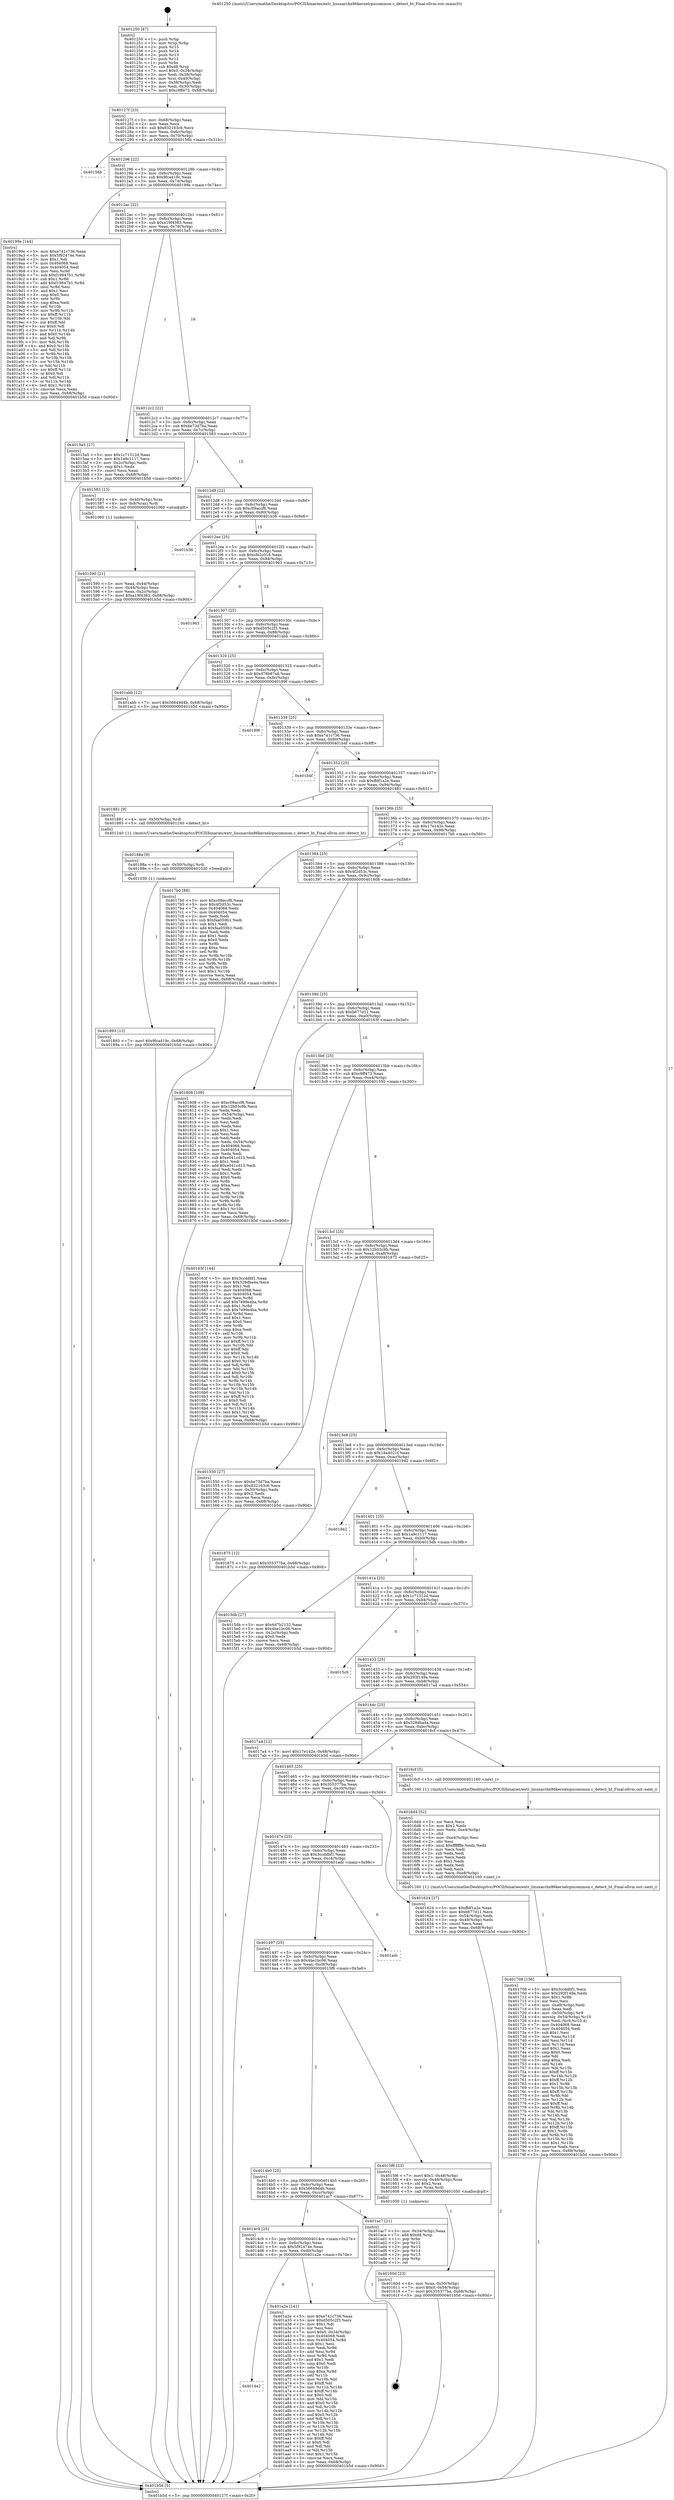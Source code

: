 digraph "0x401250" {
  label = "0x401250 (/mnt/c/Users/mathe/Desktop/tcc/POCII/binaries/extr_linuxarchx86kernelcpucommon.c_detect_ht_Final-ollvm.out::main(0))"
  labelloc = "t"
  node[shape=record]

  Entry [label="",width=0.3,height=0.3,shape=circle,fillcolor=black,style=filled]
  "0x40127f" [label="{
     0x40127f [23]\l
     | [instrs]\l
     &nbsp;&nbsp;0x40127f \<+3\>: mov -0x68(%rbp),%eax\l
     &nbsp;&nbsp;0x401282 \<+2\>: mov %eax,%ecx\l
     &nbsp;&nbsp;0x401284 \<+6\>: sub $0x832163c6,%ecx\l
     &nbsp;&nbsp;0x40128a \<+3\>: mov %eax,-0x6c(%rbp)\l
     &nbsp;&nbsp;0x40128d \<+3\>: mov %ecx,-0x70(%rbp)\l
     &nbsp;&nbsp;0x401290 \<+6\>: je 000000000040156b \<main+0x31b\>\l
  }"]
  "0x40156b" [label="{
     0x40156b\l
  }", style=dashed]
  "0x401296" [label="{
     0x401296 [22]\l
     | [instrs]\l
     &nbsp;&nbsp;0x401296 \<+5\>: jmp 000000000040129b \<main+0x4b\>\l
     &nbsp;&nbsp;0x40129b \<+3\>: mov -0x6c(%rbp),%eax\l
     &nbsp;&nbsp;0x40129e \<+5\>: sub $0x9fca419c,%eax\l
     &nbsp;&nbsp;0x4012a3 \<+3\>: mov %eax,-0x74(%rbp)\l
     &nbsp;&nbsp;0x4012a6 \<+6\>: je 000000000040199e \<main+0x74e\>\l
  }"]
  Exit [label="",width=0.3,height=0.3,shape=circle,fillcolor=black,style=filled,peripheries=2]
  "0x40199e" [label="{
     0x40199e [144]\l
     | [instrs]\l
     &nbsp;&nbsp;0x40199e \<+5\>: mov $0xe741c736,%eax\l
     &nbsp;&nbsp;0x4019a3 \<+5\>: mov $0x5f92474e,%ecx\l
     &nbsp;&nbsp;0x4019a8 \<+2\>: mov $0x1,%dl\l
     &nbsp;&nbsp;0x4019aa \<+7\>: mov 0x404068,%esi\l
     &nbsp;&nbsp;0x4019b1 \<+7\>: mov 0x404054,%edi\l
     &nbsp;&nbsp;0x4019b8 \<+3\>: mov %esi,%r8d\l
     &nbsp;&nbsp;0x4019bb \<+7\>: sub $0xf19847b1,%r8d\l
     &nbsp;&nbsp;0x4019c2 \<+4\>: sub $0x1,%r8d\l
     &nbsp;&nbsp;0x4019c6 \<+7\>: add $0xf19847b1,%r8d\l
     &nbsp;&nbsp;0x4019cd \<+4\>: imul %r8d,%esi\l
     &nbsp;&nbsp;0x4019d1 \<+3\>: and $0x1,%esi\l
     &nbsp;&nbsp;0x4019d4 \<+3\>: cmp $0x0,%esi\l
     &nbsp;&nbsp;0x4019d7 \<+4\>: sete %r9b\l
     &nbsp;&nbsp;0x4019db \<+3\>: cmp $0xa,%edi\l
     &nbsp;&nbsp;0x4019de \<+4\>: setl %r10b\l
     &nbsp;&nbsp;0x4019e2 \<+3\>: mov %r9b,%r11b\l
     &nbsp;&nbsp;0x4019e5 \<+4\>: xor $0xff,%r11b\l
     &nbsp;&nbsp;0x4019e9 \<+3\>: mov %r10b,%bl\l
     &nbsp;&nbsp;0x4019ec \<+3\>: xor $0xff,%bl\l
     &nbsp;&nbsp;0x4019ef \<+3\>: xor $0x0,%dl\l
     &nbsp;&nbsp;0x4019f2 \<+3\>: mov %r11b,%r14b\l
     &nbsp;&nbsp;0x4019f5 \<+4\>: and $0x0,%r14b\l
     &nbsp;&nbsp;0x4019f9 \<+3\>: and %dl,%r9b\l
     &nbsp;&nbsp;0x4019fc \<+3\>: mov %bl,%r15b\l
     &nbsp;&nbsp;0x4019ff \<+4\>: and $0x0,%r15b\l
     &nbsp;&nbsp;0x401a03 \<+3\>: and %dl,%r10b\l
     &nbsp;&nbsp;0x401a06 \<+3\>: or %r9b,%r14b\l
     &nbsp;&nbsp;0x401a09 \<+3\>: or %r10b,%r15b\l
     &nbsp;&nbsp;0x401a0c \<+3\>: xor %r15b,%r14b\l
     &nbsp;&nbsp;0x401a0f \<+3\>: or %bl,%r11b\l
     &nbsp;&nbsp;0x401a12 \<+4\>: xor $0xff,%r11b\l
     &nbsp;&nbsp;0x401a16 \<+3\>: or $0x0,%dl\l
     &nbsp;&nbsp;0x401a19 \<+3\>: and %dl,%r11b\l
     &nbsp;&nbsp;0x401a1c \<+3\>: or %r11b,%r14b\l
     &nbsp;&nbsp;0x401a1f \<+4\>: test $0x1,%r14b\l
     &nbsp;&nbsp;0x401a23 \<+3\>: cmovne %ecx,%eax\l
     &nbsp;&nbsp;0x401a26 \<+3\>: mov %eax,-0x68(%rbp)\l
     &nbsp;&nbsp;0x401a29 \<+5\>: jmp 0000000000401b5d \<main+0x90d\>\l
  }"]
  "0x4012ac" [label="{
     0x4012ac [22]\l
     | [instrs]\l
     &nbsp;&nbsp;0x4012ac \<+5\>: jmp 00000000004012b1 \<main+0x61\>\l
     &nbsp;&nbsp;0x4012b1 \<+3\>: mov -0x6c(%rbp),%eax\l
     &nbsp;&nbsp;0x4012b4 \<+5\>: sub $0xa19f4383,%eax\l
     &nbsp;&nbsp;0x4012b9 \<+3\>: mov %eax,-0x78(%rbp)\l
     &nbsp;&nbsp;0x4012bc \<+6\>: je 00000000004015a5 \<main+0x355\>\l
  }"]
  "0x4014e2" [label="{
     0x4014e2\l
  }", style=dashed]
  "0x4015a5" [label="{
     0x4015a5 [27]\l
     | [instrs]\l
     &nbsp;&nbsp;0x4015a5 \<+5\>: mov $0x1c71312d,%eax\l
     &nbsp;&nbsp;0x4015aa \<+5\>: mov $0x1a9c1117,%ecx\l
     &nbsp;&nbsp;0x4015af \<+3\>: mov -0x2c(%rbp),%edx\l
     &nbsp;&nbsp;0x4015b2 \<+3\>: cmp $0x1,%edx\l
     &nbsp;&nbsp;0x4015b5 \<+3\>: cmovl %ecx,%eax\l
     &nbsp;&nbsp;0x4015b8 \<+3\>: mov %eax,-0x68(%rbp)\l
     &nbsp;&nbsp;0x4015bb \<+5\>: jmp 0000000000401b5d \<main+0x90d\>\l
  }"]
  "0x4012c2" [label="{
     0x4012c2 [22]\l
     | [instrs]\l
     &nbsp;&nbsp;0x4012c2 \<+5\>: jmp 00000000004012c7 \<main+0x77\>\l
     &nbsp;&nbsp;0x4012c7 \<+3\>: mov -0x6c(%rbp),%eax\l
     &nbsp;&nbsp;0x4012ca \<+5\>: sub $0xbe73d7ba,%eax\l
     &nbsp;&nbsp;0x4012cf \<+3\>: mov %eax,-0x7c(%rbp)\l
     &nbsp;&nbsp;0x4012d2 \<+6\>: je 0000000000401583 \<main+0x333\>\l
  }"]
  "0x401a2e" [label="{
     0x401a2e [141]\l
     | [instrs]\l
     &nbsp;&nbsp;0x401a2e \<+5\>: mov $0xe741c736,%eax\l
     &nbsp;&nbsp;0x401a33 \<+5\>: mov $0xd505c2f3,%ecx\l
     &nbsp;&nbsp;0x401a38 \<+2\>: mov $0x1,%dl\l
     &nbsp;&nbsp;0x401a3a \<+2\>: xor %esi,%esi\l
     &nbsp;&nbsp;0x401a3c \<+7\>: movl $0x0,-0x34(%rbp)\l
     &nbsp;&nbsp;0x401a43 \<+7\>: mov 0x404068,%edi\l
     &nbsp;&nbsp;0x401a4a \<+8\>: mov 0x404054,%r8d\l
     &nbsp;&nbsp;0x401a52 \<+3\>: sub $0x1,%esi\l
     &nbsp;&nbsp;0x401a55 \<+3\>: mov %edi,%r9d\l
     &nbsp;&nbsp;0x401a58 \<+3\>: add %esi,%r9d\l
     &nbsp;&nbsp;0x401a5b \<+4\>: imul %r9d,%edi\l
     &nbsp;&nbsp;0x401a5f \<+3\>: and $0x1,%edi\l
     &nbsp;&nbsp;0x401a62 \<+3\>: cmp $0x0,%edi\l
     &nbsp;&nbsp;0x401a65 \<+4\>: sete %r10b\l
     &nbsp;&nbsp;0x401a69 \<+4\>: cmp $0xa,%r8d\l
     &nbsp;&nbsp;0x401a6d \<+4\>: setl %r11b\l
     &nbsp;&nbsp;0x401a71 \<+3\>: mov %r10b,%bl\l
     &nbsp;&nbsp;0x401a74 \<+3\>: xor $0xff,%bl\l
     &nbsp;&nbsp;0x401a77 \<+3\>: mov %r11b,%r14b\l
     &nbsp;&nbsp;0x401a7a \<+4\>: xor $0xff,%r14b\l
     &nbsp;&nbsp;0x401a7e \<+3\>: xor $0x0,%dl\l
     &nbsp;&nbsp;0x401a81 \<+3\>: mov %bl,%r15b\l
     &nbsp;&nbsp;0x401a84 \<+4\>: and $0x0,%r15b\l
     &nbsp;&nbsp;0x401a88 \<+3\>: and %dl,%r10b\l
     &nbsp;&nbsp;0x401a8b \<+3\>: mov %r14b,%r12b\l
     &nbsp;&nbsp;0x401a8e \<+4\>: and $0x0,%r12b\l
     &nbsp;&nbsp;0x401a92 \<+3\>: and %dl,%r11b\l
     &nbsp;&nbsp;0x401a95 \<+3\>: or %r10b,%r15b\l
     &nbsp;&nbsp;0x401a98 \<+3\>: or %r11b,%r12b\l
     &nbsp;&nbsp;0x401a9b \<+3\>: xor %r12b,%r15b\l
     &nbsp;&nbsp;0x401a9e \<+3\>: or %r14b,%bl\l
     &nbsp;&nbsp;0x401aa1 \<+3\>: xor $0xff,%bl\l
     &nbsp;&nbsp;0x401aa4 \<+3\>: or $0x0,%dl\l
     &nbsp;&nbsp;0x401aa7 \<+2\>: and %dl,%bl\l
     &nbsp;&nbsp;0x401aa9 \<+3\>: or %bl,%r15b\l
     &nbsp;&nbsp;0x401aac \<+4\>: test $0x1,%r15b\l
     &nbsp;&nbsp;0x401ab0 \<+3\>: cmovne %ecx,%eax\l
     &nbsp;&nbsp;0x401ab3 \<+3\>: mov %eax,-0x68(%rbp)\l
     &nbsp;&nbsp;0x401ab6 \<+5\>: jmp 0000000000401b5d \<main+0x90d\>\l
  }"]
  "0x401583" [label="{
     0x401583 [13]\l
     | [instrs]\l
     &nbsp;&nbsp;0x401583 \<+4\>: mov -0x40(%rbp),%rax\l
     &nbsp;&nbsp;0x401587 \<+4\>: mov 0x8(%rax),%rdi\l
     &nbsp;&nbsp;0x40158b \<+5\>: call 0000000000401060 \<atoi@plt\>\l
     | [calls]\l
     &nbsp;&nbsp;0x401060 \{1\} (unknown)\l
  }"]
  "0x4012d8" [label="{
     0x4012d8 [22]\l
     | [instrs]\l
     &nbsp;&nbsp;0x4012d8 \<+5\>: jmp 00000000004012dd \<main+0x8d\>\l
     &nbsp;&nbsp;0x4012dd \<+3\>: mov -0x6c(%rbp),%eax\l
     &nbsp;&nbsp;0x4012e0 \<+5\>: sub $0xc09accf6,%eax\l
     &nbsp;&nbsp;0x4012e5 \<+3\>: mov %eax,-0x80(%rbp)\l
     &nbsp;&nbsp;0x4012e8 \<+6\>: je 0000000000401b36 \<main+0x8e6\>\l
  }"]
  "0x4014c9" [label="{
     0x4014c9 [25]\l
     | [instrs]\l
     &nbsp;&nbsp;0x4014c9 \<+5\>: jmp 00000000004014ce \<main+0x27e\>\l
     &nbsp;&nbsp;0x4014ce \<+3\>: mov -0x6c(%rbp),%eax\l
     &nbsp;&nbsp;0x4014d1 \<+5\>: sub $0x5f92474e,%eax\l
     &nbsp;&nbsp;0x4014d6 \<+6\>: mov %eax,-0xd0(%rbp)\l
     &nbsp;&nbsp;0x4014dc \<+6\>: je 0000000000401a2e \<main+0x7de\>\l
  }"]
  "0x401b36" [label="{
     0x401b36\l
  }", style=dashed]
  "0x4012ee" [label="{
     0x4012ee [25]\l
     | [instrs]\l
     &nbsp;&nbsp;0x4012ee \<+5\>: jmp 00000000004012f3 \<main+0xa3\>\l
     &nbsp;&nbsp;0x4012f3 \<+3\>: mov -0x6c(%rbp),%eax\l
     &nbsp;&nbsp;0x4012f6 \<+5\>: sub $0xcfe2c018,%eax\l
     &nbsp;&nbsp;0x4012fb \<+6\>: mov %eax,-0x84(%rbp)\l
     &nbsp;&nbsp;0x401301 \<+6\>: je 0000000000401963 \<main+0x713\>\l
  }"]
  "0x401ac7" [label="{
     0x401ac7 [21]\l
     | [instrs]\l
     &nbsp;&nbsp;0x401ac7 \<+3\>: mov -0x34(%rbp),%eax\l
     &nbsp;&nbsp;0x401aca \<+7\>: add $0xd8,%rsp\l
     &nbsp;&nbsp;0x401ad1 \<+1\>: pop %rbx\l
     &nbsp;&nbsp;0x401ad2 \<+2\>: pop %r12\l
     &nbsp;&nbsp;0x401ad4 \<+2\>: pop %r13\l
     &nbsp;&nbsp;0x401ad6 \<+2\>: pop %r14\l
     &nbsp;&nbsp;0x401ad8 \<+2\>: pop %r15\l
     &nbsp;&nbsp;0x401ada \<+1\>: pop %rbp\l
     &nbsp;&nbsp;0x401adb \<+1\>: ret\l
  }"]
  "0x401963" [label="{
     0x401963\l
  }", style=dashed]
  "0x401307" [label="{
     0x401307 [25]\l
     | [instrs]\l
     &nbsp;&nbsp;0x401307 \<+5\>: jmp 000000000040130c \<main+0xbc\>\l
     &nbsp;&nbsp;0x40130c \<+3\>: mov -0x6c(%rbp),%eax\l
     &nbsp;&nbsp;0x40130f \<+5\>: sub $0xd505c2f3,%eax\l
     &nbsp;&nbsp;0x401314 \<+6\>: mov %eax,-0x88(%rbp)\l
     &nbsp;&nbsp;0x40131a \<+6\>: je 0000000000401abb \<main+0x86b\>\l
  }"]
  "0x401893" [label="{
     0x401893 [12]\l
     | [instrs]\l
     &nbsp;&nbsp;0x401893 \<+7\>: movl $0x9fca419c,-0x68(%rbp)\l
     &nbsp;&nbsp;0x40189a \<+5\>: jmp 0000000000401b5d \<main+0x90d\>\l
  }"]
  "0x401abb" [label="{
     0x401abb [12]\l
     | [instrs]\l
     &nbsp;&nbsp;0x401abb \<+7\>: movl $0x56649d4b,-0x68(%rbp)\l
     &nbsp;&nbsp;0x401ac2 \<+5\>: jmp 0000000000401b5d \<main+0x90d\>\l
  }"]
  "0x401320" [label="{
     0x401320 [25]\l
     | [instrs]\l
     &nbsp;&nbsp;0x401320 \<+5\>: jmp 0000000000401325 \<main+0xd5\>\l
     &nbsp;&nbsp;0x401325 \<+3\>: mov -0x6c(%rbp),%eax\l
     &nbsp;&nbsp;0x401328 \<+5\>: sub $0xd78b87a6,%eax\l
     &nbsp;&nbsp;0x40132d \<+6\>: mov %eax,-0x8c(%rbp)\l
     &nbsp;&nbsp;0x401333 \<+6\>: je 000000000040189f \<main+0x64f\>\l
  }"]
  "0x40188a" [label="{
     0x40188a [9]\l
     | [instrs]\l
     &nbsp;&nbsp;0x40188a \<+4\>: mov -0x50(%rbp),%rdi\l
     &nbsp;&nbsp;0x40188e \<+5\>: call 0000000000401030 \<free@plt\>\l
     | [calls]\l
     &nbsp;&nbsp;0x401030 \{1\} (unknown)\l
  }"]
  "0x40189f" [label="{
     0x40189f\l
  }", style=dashed]
  "0x401339" [label="{
     0x401339 [25]\l
     | [instrs]\l
     &nbsp;&nbsp;0x401339 \<+5\>: jmp 000000000040133e \<main+0xee\>\l
     &nbsp;&nbsp;0x40133e \<+3\>: mov -0x6c(%rbp),%eax\l
     &nbsp;&nbsp;0x401341 \<+5\>: sub $0xe741c736,%eax\l
     &nbsp;&nbsp;0x401346 \<+6\>: mov %eax,-0x90(%rbp)\l
     &nbsp;&nbsp;0x40134c \<+6\>: je 0000000000401b4f \<main+0x8ff\>\l
  }"]
  "0x401708" [label="{
     0x401708 [156]\l
     | [instrs]\l
     &nbsp;&nbsp;0x401708 \<+5\>: mov $0x3ccddbf1,%ecx\l
     &nbsp;&nbsp;0x40170d \<+5\>: mov $0x293f149a,%edx\l
     &nbsp;&nbsp;0x401712 \<+3\>: mov $0x1,%r8b\l
     &nbsp;&nbsp;0x401715 \<+2\>: xor %esi,%esi\l
     &nbsp;&nbsp;0x401717 \<+6\>: mov -0xe8(%rbp),%edi\l
     &nbsp;&nbsp;0x40171d \<+3\>: imul %eax,%edi\l
     &nbsp;&nbsp;0x401720 \<+4\>: mov -0x50(%rbp),%r9\l
     &nbsp;&nbsp;0x401724 \<+4\>: movslq -0x54(%rbp),%r10\l
     &nbsp;&nbsp;0x401728 \<+4\>: mov %edi,(%r9,%r10,4)\l
     &nbsp;&nbsp;0x40172c \<+7\>: mov 0x404068,%eax\l
     &nbsp;&nbsp;0x401733 \<+7\>: mov 0x404054,%edi\l
     &nbsp;&nbsp;0x40173a \<+3\>: sub $0x1,%esi\l
     &nbsp;&nbsp;0x40173d \<+3\>: mov %eax,%r11d\l
     &nbsp;&nbsp;0x401740 \<+3\>: add %esi,%r11d\l
     &nbsp;&nbsp;0x401743 \<+4\>: imul %r11d,%eax\l
     &nbsp;&nbsp;0x401747 \<+3\>: and $0x1,%eax\l
     &nbsp;&nbsp;0x40174a \<+3\>: cmp $0x0,%eax\l
     &nbsp;&nbsp;0x40174d \<+3\>: sete %bl\l
     &nbsp;&nbsp;0x401750 \<+3\>: cmp $0xa,%edi\l
     &nbsp;&nbsp;0x401753 \<+4\>: setl %r14b\l
     &nbsp;&nbsp;0x401757 \<+3\>: mov %bl,%r15b\l
     &nbsp;&nbsp;0x40175a \<+4\>: xor $0xff,%r15b\l
     &nbsp;&nbsp;0x40175e \<+3\>: mov %r14b,%r12b\l
     &nbsp;&nbsp;0x401761 \<+4\>: xor $0xff,%r12b\l
     &nbsp;&nbsp;0x401765 \<+4\>: xor $0x1,%r8b\l
     &nbsp;&nbsp;0x401769 \<+3\>: mov %r15b,%r13b\l
     &nbsp;&nbsp;0x40176c \<+4\>: and $0xff,%r13b\l
     &nbsp;&nbsp;0x401770 \<+3\>: and %r8b,%bl\l
     &nbsp;&nbsp;0x401773 \<+3\>: mov %r12b,%al\l
     &nbsp;&nbsp;0x401776 \<+2\>: and $0xff,%al\l
     &nbsp;&nbsp;0x401778 \<+3\>: and %r8b,%r14b\l
     &nbsp;&nbsp;0x40177b \<+3\>: or %bl,%r13b\l
     &nbsp;&nbsp;0x40177e \<+3\>: or %r14b,%al\l
     &nbsp;&nbsp;0x401781 \<+3\>: xor %al,%r13b\l
     &nbsp;&nbsp;0x401784 \<+3\>: or %r12b,%r15b\l
     &nbsp;&nbsp;0x401787 \<+4\>: xor $0xff,%r15b\l
     &nbsp;&nbsp;0x40178b \<+4\>: or $0x1,%r8b\l
     &nbsp;&nbsp;0x40178f \<+3\>: and %r8b,%r15b\l
     &nbsp;&nbsp;0x401792 \<+3\>: or %r15b,%r13b\l
     &nbsp;&nbsp;0x401795 \<+4\>: test $0x1,%r13b\l
     &nbsp;&nbsp;0x401799 \<+3\>: cmovne %edx,%ecx\l
     &nbsp;&nbsp;0x40179c \<+3\>: mov %ecx,-0x68(%rbp)\l
     &nbsp;&nbsp;0x40179f \<+5\>: jmp 0000000000401b5d \<main+0x90d\>\l
  }"]
  "0x401b4f" [label="{
     0x401b4f\l
  }", style=dashed]
  "0x401352" [label="{
     0x401352 [25]\l
     | [instrs]\l
     &nbsp;&nbsp;0x401352 \<+5\>: jmp 0000000000401357 \<main+0x107\>\l
     &nbsp;&nbsp;0x401357 \<+3\>: mov -0x6c(%rbp),%eax\l
     &nbsp;&nbsp;0x40135a \<+5\>: sub $0xffdf1a2e,%eax\l
     &nbsp;&nbsp;0x40135f \<+6\>: mov %eax,-0x94(%rbp)\l
     &nbsp;&nbsp;0x401365 \<+6\>: je 0000000000401881 \<main+0x631\>\l
  }"]
  "0x4016d4" [label="{
     0x4016d4 [52]\l
     | [instrs]\l
     &nbsp;&nbsp;0x4016d4 \<+2\>: xor %ecx,%ecx\l
     &nbsp;&nbsp;0x4016d6 \<+5\>: mov $0x2,%edx\l
     &nbsp;&nbsp;0x4016db \<+6\>: mov %edx,-0xe4(%rbp)\l
     &nbsp;&nbsp;0x4016e1 \<+1\>: cltd\l
     &nbsp;&nbsp;0x4016e2 \<+6\>: mov -0xe4(%rbp),%esi\l
     &nbsp;&nbsp;0x4016e8 \<+2\>: idiv %esi\l
     &nbsp;&nbsp;0x4016ea \<+6\>: imul $0xfffffffe,%edx,%edx\l
     &nbsp;&nbsp;0x4016f0 \<+2\>: mov %ecx,%edi\l
     &nbsp;&nbsp;0x4016f2 \<+2\>: sub %edx,%edi\l
     &nbsp;&nbsp;0x4016f4 \<+2\>: mov %ecx,%edx\l
     &nbsp;&nbsp;0x4016f6 \<+3\>: sub $0x1,%edx\l
     &nbsp;&nbsp;0x4016f9 \<+2\>: add %edx,%edi\l
     &nbsp;&nbsp;0x4016fb \<+2\>: sub %edi,%ecx\l
     &nbsp;&nbsp;0x4016fd \<+6\>: mov %ecx,-0xe8(%rbp)\l
     &nbsp;&nbsp;0x401703 \<+5\>: call 0000000000401160 \<next_i\>\l
     | [calls]\l
     &nbsp;&nbsp;0x401160 \{1\} (/mnt/c/Users/mathe/Desktop/tcc/POCII/binaries/extr_linuxarchx86kernelcpucommon.c_detect_ht_Final-ollvm.out::next_i)\l
  }"]
  "0x401881" [label="{
     0x401881 [9]\l
     | [instrs]\l
     &nbsp;&nbsp;0x401881 \<+4\>: mov -0x50(%rbp),%rdi\l
     &nbsp;&nbsp;0x401885 \<+5\>: call 0000000000401240 \<detect_ht\>\l
     | [calls]\l
     &nbsp;&nbsp;0x401240 \{1\} (/mnt/c/Users/mathe/Desktop/tcc/POCII/binaries/extr_linuxarchx86kernelcpucommon.c_detect_ht_Final-ollvm.out::detect_ht)\l
  }"]
  "0x40136b" [label="{
     0x40136b [25]\l
     | [instrs]\l
     &nbsp;&nbsp;0x40136b \<+5\>: jmp 0000000000401370 \<main+0x120\>\l
     &nbsp;&nbsp;0x401370 \<+3\>: mov -0x6c(%rbp),%eax\l
     &nbsp;&nbsp;0x401373 \<+5\>: sub $0x17e142e,%eax\l
     &nbsp;&nbsp;0x401378 \<+6\>: mov %eax,-0x98(%rbp)\l
     &nbsp;&nbsp;0x40137e \<+6\>: je 00000000004017b0 \<main+0x560\>\l
  }"]
  "0x40160d" [label="{
     0x40160d [23]\l
     | [instrs]\l
     &nbsp;&nbsp;0x40160d \<+4\>: mov %rax,-0x50(%rbp)\l
     &nbsp;&nbsp;0x401611 \<+7\>: movl $0x0,-0x54(%rbp)\l
     &nbsp;&nbsp;0x401618 \<+7\>: movl $0x355377ba,-0x68(%rbp)\l
     &nbsp;&nbsp;0x40161f \<+5\>: jmp 0000000000401b5d \<main+0x90d\>\l
  }"]
  "0x4017b0" [label="{
     0x4017b0 [88]\l
     | [instrs]\l
     &nbsp;&nbsp;0x4017b0 \<+5\>: mov $0xc09accf6,%eax\l
     &nbsp;&nbsp;0x4017b5 \<+5\>: mov $0x4f2d53c,%ecx\l
     &nbsp;&nbsp;0x4017ba \<+7\>: mov 0x404068,%edx\l
     &nbsp;&nbsp;0x4017c1 \<+7\>: mov 0x404054,%esi\l
     &nbsp;&nbsp;0x4017c8 \<+2\>: mov %edx,%edi\l
     &nbsp;&nbsp;0x4017ca \<+6\>: sub $0xfaa059b1,%edi\l
     &nbsp;&nbsp;0x4017d0 \<+3\>: sub $0x1,%edi\l
     &nbsp;&nbsp;0x4017d3 \<+6\>: add $0xfaa059b1,%edi\l
     &nbsp;&nbsp;0x4017d9 \<+3\>: imul %edi,%edx\l
     &nbsp;&nbsp;0x4017dc \<+3\>: and $0x1,%edx\l
     &nbsp;&nbsp;0x4017df \<+3\>: cmp $0x0,%edx\l
     &nbsp;&nbsp;0x4017e2 \<+4\>: sete %r8b\l
     &nbsp;&nbsp;0x4017e6 \<+3\>: cmp $0xa,%esi\l
     &nbsp;&nbsp;0x4017e9 \<+4\>: setl %r9b\l
     &nbsp;&nbsp;0x4017ed \<+3\>: mov %r8b,%r10b\l
     &nbsp;&nbsp;0x4017f0 \<+3\>: and %r9b,%r10b\l
     &nbsp;&nbsp;0x4017f3 \<+3\>: xor %r9b,%r8b\l
     &nbsp;&nbsp;0x4017f6 \<+3\>: or %r8b,%r10b\l
     &nbsp;&nbsp;0x4017f9 \<+4\>: test $0x1,%r10b\l
     &nbsp;&nbsp;0x4017fd \<+3\>: cmovne %ecx,%eax\l
     &nbsp;&nbsp;0x401800 \<+3\>: mov %eax,-0x68(%rbp)\l
     &nbsp;&nbsp;0x401803 \<+5\>: jmp 0000000000401b5d \<main+0x90d\>\l
  }"]
  "0x401384" [label="{
     0x401384 [25]\l
     | [instrs]\l
     &nbsp;&nbsp;0x401384 \<+5\>: jmp 0000000000401389 \<main+0x139\>\l
     &nbsp;&nbsp;0x401389 \<+3\>: mov -0x6c(%rbp),%eax\l
     &nbsp;&nbsp;0x40138c \<+5\>: sub $0x4f2d53c,%eax\l
     &nbsp;&nbsp;0x401391 \<+6\>: mov %eax,-0x9c(%rbp)\l
     &nbsp;&nbsp;0x401397 \<+6\>: je 0000000000401808 \<main+0x5b8\>\l
  }"]
  "0x4014b0" [label="{
     0x4014b0 [25]\l
     | [instrs]\l
     &nbsp;&nbsp;0x4014b0 \<+5\>: jmp 00000000004014b5 \<main+0x265\>\l
     &nbsp;&nbsp;0x4014b5 \<+3\>: mov -0x6c(%rbp),%eax\l
     &nbsp;&nbsp;0x4014b8 \<+5\>: sub $0x56649d4b,%eax\l
     &nbsp;&nbsp;0x4014bd \<+6\>: mov %eax,-0xcc(%rbp)\l
     &nbsp;&nbsp;0x4014c3 \<+6\>: je 0000000000401ac7 \<main+0x877\>\l
  }"]
  "0x401808" [label="{
     0x401808 [109]\l
     | [instrs]\l
     &nbsp;&nbsp;0x401808 \<+5\>: mov $0xc09accf6,%eax\l
     &nbsp;&nbsp;0x40180d \<+5\>: mov $0x12b03c9b,%ecx\l
     &nbsp;&nbsp;0x401812 \<+2\>: xor %edx,%edx\l
     &nbsp;&nbsp;0x401814 \<+3\>: mov -0x54(%rbp),%esi\l
     &nbsp;&nbsp;0x401817 \<+2\>: mov %edx,%edi\l
     &nbsp;&nbsp;0x401819 \<+2\>: sub %esi,%edi\l
     &nbsp;&nbsp;0x40181b \<+2\>: mov %edx,%esi\l
     &nbsp;&nbsp;0x40181d \<+3\>: sub $0x1,%esi\l
     &nbsp;&nbsp;0x401820 \<+2\>: add %esi,%edi\l
     &nbsp;&nbsp;0x401822 \<+2\>: sub %edi,%edx\l
     &nbsp;&nbsp;0x401824 \<+3\>: mov %edx,-0x54(%rbp)\l
     &nbsp;&nbsp;0x401827 \<+7\>: mov 0x404068,%edx\l
     &nbsp;&nbsp;0x40182e \<+7\>: mov 0x404054,%esi\l
     &nbsp;&nbsp;0x401835 \<+2\>: mov %edx,%edi\l
     &nbsp;&nbsp;0x401837 \<+6\>: sub $0xe041cd13,%edi\l
     &nbsp;&nbsp;0x40183d \<+3\>: sub $0x1,%edi\l
     &nbsp;&nbsp;0x401840 \<+6\>: add $0xe041cd13,%edi\l
     &nbsp;&nbsp;0x401846 \<+3\>: imul %edi,%edx\l
     &nbsp;&nbsp;0x401849 \<+3\>: and $0x1,%edx\l
     &nbsp;&nbsp;0x40184c \<+3\>: cmp $0x0,%edx\l
     &nbsp;&nbsp;0x40184f \<+4\>: sete %r8b\l
     &nbsp;&nbsp;0x401853 \<+3\>: cmp $0xa,%esi\l
     &nbsp;&nbsp;0x401856 \<+4\>: setl %r9b\l
     &nbsp;&nbsp;0x40185a \<+3\>: mov %r8b,%r10b\l
     &nbsp;&nbsp;0x40185d \<+3\>: and %r9b,%r10b\l
     &nbsp;&nbsp;0x401860 \<+3\>: xor %r9b,%r8b\l
     &nbsp;&nbsp;0x401863 \<+3\>: or %r8b,%r10b\l
     &nbsp;&nbsp;0x401866 \<+4\>: test $0x1,%r10b\l
     &nbsp;&nbsp;0x40186a \<+3\>: cmovne %ecx,%eax\l
     &nbsp;&nbsp;0x40186d \<+3\>: mov %eax,-0x68(%rbp)\l
     &nbsp;&nbsp;0x401870 \<+5\>: jmp 0000000000401b5d \<main+0x90d\>\l
  }"]
  "0x40139d" [label="{
     0x40139d [25]\l
     | [instrs]\l
     &nbsp;&nbsp;0x40139d \<+5\>: jmp 00000000004013a2 \<main+0x152\>\l
     &nbsp;&nbsp;0x4013a2 \<+3\>: mov -0x6c(%rbp),%eax\l
     &nbsp;&nbsp;0x4013a5 \<+5\>: sub $0xb677d11,%eax\l
     &nbsp;&nbsp;0x4013aa \<+6\>: mov %eax,-0xa0(%rbp)\l
     &nbsp;&nbsp;0x4013b0 \<+6\>: je 000000000040163f \<main+0x3ef\>\l
  }"]
  "0x4015f6" [label="{
     0x4015f6 [23]\l
     | [instrs]\l
     &nbsp;&nbsp;0x4015f6 \<+7\>: movl $0x1,-0x48(%rbp)\l
     &nbsp;&nbsp;0x4015fd \<+4\>: movslq -0x48(%rbp),%rax\l
     &nbsp;&nbsp;0x401601 \<+4\>: shl $0x2,%rax\l
     &nbsp;&nbsp;0x401605 \<+3\>: mov %rax,%rdi\l
     &nbsp;&nbsp;0x401608 \<+5\>: call 0000000000401050 \<malloc@plt\>\l
     | [calls]\l
     &nbsp;&nbsp;0x401050 \{1\} (unknown)\l
  }"]
  "0x40163f" [label="{
     0x40163f [144]\l
     | [instrs]\l
     &nbsp;&nbsp;0x40163f \<+5\>: mov $0x3ccddbf1,%eax\l
     &nbsp;&nbsp;0x401644 \<+5\>: mov $0x328dba4a,%ecx\l
     &nbsp;&nbsp;0x401649 \<+2\>: mov $0x1,%dl\l
     &nbsp;&nbsp;0x40164b \<+7\>: mov 0x404068,%esi\l
     &nbsp;&nbsp;0x401652 \<+7\>: mov 0x404054,%edi\l
     &nbsp;&nbsp;0x401659 \<+3\>: mov %esi,%r8d\l
     &nbsp;&nbsp;0x40165c \<+7\>: add $0x7e99e4ba,%r8d\l
     &nbsp;&nbsp;0x401663 \<+4\>: sub $0x1,%r8d\l
     &nbsp;&nbsp;0x401667 \<+7\>: sub $0x7e99e4ba,%r8d\l
     &nbsp;&nbsp;0x40166e \<+4\>: imul %r8d,%esi\l
     &nbsp;&nbsp;0x401672 \<+3\>: and $0x1,%esi\l
     &nbsp;&nbsp;0x401675 \<+3\>: cmp $0x0,%esi\l
     &nbsp;&nbsp;0x401678 \<+4\>: sete %r9b\l
     &nbsp;&nbsp;0x40167c \<+3\>: cmp $0xa,%edi\l
     &nbsp;&nbsp;0x40167f \<+4\>: setl %r10b\l
     &nbsp;&nbsp;0x401683 \<+3\>: mov %r9b,%r11b\l
     &nbsp;&nbsp;0x401686 \<+4\>: xor $0xff,%r11b\l
     &nbsp;&nbsp;0x40168a \<+3\>: mov %r10b,%bl\l
     &nbsp;&nbsp;0x40168d \<+3\>: xor $0xff,%bl\l
     &nbsp;&nbsp;0x401690 \<+3\>: xor $0x0,%dl\l
     &nbsp;&nbsp;0x401693 \<+3\>: mov %r11b,%r14b\l
     &nbsp;&nbsp;0x401696 \<+4\>: and $0x0,%r14b\l
     &nbsp;&nbsp;0x40169a \<+3\>: and %dl,%r9b\l
     &nbsp;&nbsp;0x40169d \<+3\>: mov %bl,%r15b\l
     &nbsp;&nbsp;0x4016a0 \<+4\>: and $0x0,%r15b\l
     &nbsp;&nbsp;0x4016a4 \<+3\>: and %dl,%r10b\l
     &nbsp;&nbsp;0x4016a7 \<+3\>: or %r9b,%r14b\l
     &nbsp;&nbsp;0x4016aa \<+3\>: or %r10b,%r15b\l
     &nbsp;&nbsp;0x4016ad \<+3\>: xor %r15b,%r14b\l
     &nbsp;&nbsp;0x4016b0 \<+3\>: or %bl,%r11b\l
     &nbsp;&nbsp;0x4016b3 \<+4\>: xor $0xff,%r11b\l
     &nbsp;&nbsp;0x4016b7 \<+3\>: or $0x0,%dl\l
     &nbsp;&nbsp;0x4016ba \<+3\>: and %dl,%r11b\l
     &nbsp;&nbsp;0x4016bd \<+3\>: or %r11b,%r14b\l
     &nbsp;&nbsp;0x4016c0 \<+4\>: test $0x1,%r14b\l
     &nbsp;&nbsp;0x4016c4 \<+3\>: cmovne %ecx,%eax\l
     &nbsp;&nbsp;0x4016c7 \<+3\>: mov %eax,-0x68(%rbp)\l
     &nbsp;&nbsp;0x4016ca \<+5\>: jmp 0000000000401b5d \<main+0x90d\>\l
  }"]
  "0x4013b6" [label="{
     0x4013b6 [25]\l
     | [instrs]\l
     &nbsp;&nbsp;0x4013b6 \<+5\>: jmp 00000000004013bb \<main+0x16b\>\l
     &nbsp;&nbsp;0x4013bb \<+3\>: mov -0x6c(%rbp),%eax\l
     &nbsp;&nbsp;0x4013be \<+5\>: sub $0xc9ff473,%eax\l
     &nbsp;&nbsp;0x4013c3 \<+6\>: mov %eax,-0xa4(%rbp)\l
     &nbsp;&nbsp;0x4013c9 \<+6\>: je 0000000000401550 \<main+0x300\>\l
  }"]
  "0x401497" [label="{
     0x401497 [25]\l
     | [instrs]\l
     &nbsp;&nbsp;0x401497 \<+5\>: jmp 000000000040149c \<main+0x24c\>\l
     &nbsp;&nbsp;0x40149c \<+3\>: mov -0x6c(%rbp),%eax\l
     &nbsp;&nbsp;0x40149f \<+5\>: sub $0x4be1bc06,%eax\l
     &nbsp;&nbsp;0x4014a4 \<+6\>: mov %eax,-0xc8(%rbp)\l
     &nbsp;&nbsp;0x4014aa \<+6\>: je 00000000004015f6 \<main+0x3a6\>\l
  }"]
  "0x401550" [label="{
     0x401550 [27]\l
     | [instrs]\l
     &nbsp;&nbsp;0x401550 \<+5\>: mov $0xbe73d7ba,%eax\l
     &nbsp;&nbsp;0x401555 \<+5\>: mov $0x832163c6,%ecx\l
     &nbsp;&nbsp;0x40155a \<+3\>: mov -0x30(%rbp),%edx\l
     &nbsp;&nbsp;0x40155d \<+3\>: cmp $0x2,%edx\l
     &nbsp;&nbsp;0x401560 \<+3\>: cmovne %ecx,%eax\l
     &nbsp;&nbsp;0x401563 \<+3\>: mov %eax,-0x68(%rbp)\l
     &nbsp;&nbsp;0x401566 \<+5\>: jmp 0000000000401b5d \<main+0x90d\>\l
  }"]
  "0x4013cf" [label="{
     0x4013cf [25]\l
     | [instrs]\l
     &nbsp;&nbsp;0x4013cf \<+5\>: jmp 00000000004013d4 \<main+0x184\>\l
     &nbsp;&nbsp;0x4013d4 \<+3\>: mov -0x6c(%rbp),%eax\l
     &nbsp;&nbsp;0x4013d7 \<+5\>: sub $0x12b03c9b,%eax\l
     &nbsp;&nbsp;0x4013dc \<+6\>: mov %eax,-0xa8(%rbp)\l
     &nbsp;&nbsp;0x4013e2 \<+6\>: je 0000000000401875 \<main+0x625\>\l
  }"]
  "0x401b5d" [label="{
     0x401b5d [5]\l
     | [instrs]\l
     &nbsp;&nbsp;0x401b5d \<+5\>: jmp 000000000040127f \<main+0x2f\>\l
  }"]
  "0x401250" [label="{
     0x401250 [47]\l
     | [instrs]\l
     &nbsp;&nbsp;0x401250 \<+1\>: push %rbp\l
     &nbsp;&nbsp;0x401251 \<+3\>: mov %rsp,%rbp\l
     &nbsp;&nbsp;0x401254 \<+2\>: push %r15\l
     &nbsp;&nbsp;0x401256 \<+2\>: push %r14\l
     &nbsp;&nbsp;0x401258 \<+2\>: push %r13\l
     &nbsp;&nbsp;0x40125a \<+2\>: push %r12\l
     &nbsp;&nbsp;0x40125c \<+1\>: push %rbx\l
     &nbsp;&nbsp;0x40125d \<+7\>: sub $0xd8,%rsp\l
     &nbsp;&nbsp;0x401264 \<+7\>: movl $0x0,-0x34(%rbp)\l
     &nbsp;&nbsp;0x40126b \<+3\>: mov %edi,-0x38(%rbp)\l
     &nbsp;&nbsp;0x40126e \<+4\>: mov %rsi,-0x40(%rbp)\l
     &nbsp;&nbsp;0x401272 \<+3\>: mov -0x38(%rbp),%edi\l
     &nbsp;&nbsp;0x401275 \<+3\>: mov %edi,-0x30(%rbp)\l
     &nbsp;&nbsp;0x401278 \<+7\>: movl $0xc9ff473,-0x68(%rbp)\l
  }"]
  "0x401590" [label="{
     0x401590 [21]\l
     | [instrs]\l
     &nbsp;&nbsp;0x401590 \<+3\>: mov %eax,-0x44(%rbp)\l
     &nbsp;&nbsp;0x401593 \<+3\>: mov -0x44(%rbp),%eax\l
     &nbsp;&nbsp;0x401596 \<+3\>: mov %eax,-0x2c(%rbp)\l
     &nbsp;&nbsp;0x401599 \<+7\>: movl $0xa19f4383,-0x68(%rbp)\l
     &nbsp;&nbsp;0x4015a0 \<+5\>: jmp 0000000000401b5d \<main+0x90d\>\l
  }"]
  "0x401adc" [label="{
     0x401adc\l
  }", style=dashed]
  "0x401875" [label="{
     0x401875 [12]\l
     | [instrs]\l
     &nbsp;&nbsp;0x401875 \<+7\>: movl $0x355377ba,-0x68(%rbp)\l
     &nbsp;&nbsp;0x40187c \<+5\>: jmp 0000000000401b5d \<main+0x90d\>\l
  }"]
  "0x4013e8" [label="{
     0x4013e8 [25]\l
     | [instrs]\l
     &nbsp;&nbsp;0x4013e8 \<+5\>: jmp 00000000004013ed \<main+0x19d\>\l
     &nbsp;&nbsp;0x4013ed \<+3\>: mov -0x6c(%rbp),%eax\l
     &nbsp;&nbsp;0x4013f0 \<+5\>: sub $0x18a4021f,%eax\l
     &nbsp;&nbsp;0x4013f5 \<+6\>: mov %eax,-0xac(%rbp)\l
     &nbsp;&nbsp;0x4013fb \<+6\>: je 0000000000401942 \<main+0x6f2\>\l
  }"]
  "0x40147e" [label="{
     0x40147e [25]\l
     | [instrs]\l
     &nbsp;&nbsp;0x40147e \<+5\>: jmp 0000000000401483 \<main+0x233\>\l
     &nbsp;&nbsp;0x401483 \<+3\>: mov -0x6c(%rbp),%eax\l
     &nbsp;&nbsp;0x401486 \<+5\>: sub $0x3ccddbf1,%eax\l
     &nbsp;&nbsp;0x40148b \<+6\>: mov %eax,-0xc4(%rbp)\l
     &nbsp;&nbsp;0x401491 \<+6\>: je 0000000000401adc \<main+0x88c\>\l
  }"]
  "0x401942" [label="{
     0x401942\l
  }", style=dashed]
  "0x401401" [label="{
     0x401401 [25]\l
     | [instrs]\l
     &nbsp;&nbsp;0x401401 \<+5\>: jmp 0000000000401406 \<main+0x1b6\>\l
     &nbsp;&nbsp;0x401406 \<+3\>: mov -0x6c(%rbp),%eax\l
     &nbsp;&nbsp;0x401409 \<+5\>: sub $0x1a9c1117,%eax\l
     &nbsp;&nbsp;0x40140e \<+6\>: mov %eax,-0xb0(%rbp)\l
     &nbsp;&nbsp;0x401414 \<+6\>: je 00000000004015db \<main+0x38b\>\l
  }"]
  "0x401624" [label="{
     0x401624 [27]\l
     | [instrs]\l
     &nbsp;&nbsp;0x401624 \<+5\>: mov $0xffdf1a2e,%eax\l
     &nbsp;&nbsp;0x401629 \<+5\>: mov $0xb677d11,%ecx\l
     &nbsp;&nbsp;0x40162e \<+3\>: mov -0x54(%rbp),%edx\l
     &nbsp;&nbsp;0x401631 \<+3\>: cmp -0x48(%rbp),%edx\l
     &nbsp;&nbsp;0x401634 \<+3\>: cmovl %ecx,%eax\l
     &nbsp;&nbsp;0x401637 \<+3\>: mov %eax,-0x68(%rbp)\l
     &nbsp;&nbsp;0x40163a \<+5\>: jmp 0000000000401b5d \<main+0x90d\>\l
  }"]
  "0x4015db" [label="{
     0x4015db [27]\l
     | [instrs]\l
     &nbsp;&nbsp;0x4015db \<+5\>: mov $0x6d7b2132,%eax\l
     &nbsp;&nbsp;0x4015e0 \<+5\>: mov $0x4be1bc06,%ecx\l
     &nbsp;&nbsp;0x4015e5 \<+3\>: mov -0x2c(%rbp),%edx\l
     &nbsp;&nbsp;0x4015e8 \<+3\>: cmp $0x0,%edx\l
     &nbsp;&nbsp;0x4015eb \<+3\>: cmove %ecx,%eax\l
     &nbsp;&nbsp;0x4015ee \<+3\>: mov %eax,-0x68(%rbp)\l
     &nbsp;&nbsp;0x4015f1 \<+5\>: jmp 0000000000401b5d \<main+0x90d\>\l
  }"]
  "0x40141a" [label="{
     0x40141a [25]\l
     | [instrs]\l
     &nbsp;&nbsp;0x40141a \<+5\>: jmp 000000000040141f \<main+0x1cf\>\l
     &nbsp;&nbsp;0x40141f \<+3\>: mov -0x6c(%rbp),%eax\l
     &nbsp;&nbsp;0x401422 \<+5\>: sub $0x1c71312d,%eax\l
     &nbsp;&nbsp;0x401427 \<+6\>: mov %eax,-0xb4(%rbp)\l
     &nbsp;&nbsp;0x40142d \<+6\>: je 00000000004015c0 \<main+0x370\>\l
  }"]
  "0x401465" [label="{
     0x401465 [25]\l
     | [instrs]\l
     &nbsp;&nbsp;0x401465 \<+5\>: jmp 000000000040146a \<main+0x21a\>\l
     &nbsp;&nbsp;0x40146a \<+3\>: mov -0x6c(%rbp),%eax\l
     &nbsp;&nbsp;0x40146d \<+5\>: sub $0x355377ba,%eax\l
     &nbsp;&nbsp;0x401472 \<+6\>: mov %eax,-0xc0(%rbp)\l
     &nbsp;&nbsp;0x401478 \<+6\>: je 0000000000401624 \<main+0x3d4\>\l
  }"]
  "0x4015c0" [label="{
     0x4015c0\l
  }", style=dashed]
  "0x401433" [label="{
     0x401433 [25]\l
     | [instrs]\l
     &nbsp;&nbsp;0x401433 \<+5\>: jmp 0000000000401438 \<main+0x1e8\>\l
     &nbsp;&nbsp;0x401438 \<+3\>: mov -0x6c(%rbp),%eax\l
     &nbsp;&nbsp;0x40143b \<+5\>: sub $0x293f149a,%eax\l
     &nbsp;&nbsp;0x401440 \<+6\>: mov %eax,-0xb8(%rbp)\l
     &nbsp;&nbsp;0x401446 \<+6\>: je 00000000004017a4 \<main+0x554\>\l
  }"]
  "0x4016cf" [label="{
     0x4016cf [5]\l
     | [instrs]\l
     &nbsp;&nbsp;0x4016cf \<+5\>: call 0000000000401160 \<next_i\>\l
     | [calls]\l
     &nbsp;&nbsp;0x401160 \{1\} (/mnt/c/Users/mathe/Desktop/tcc/POCII/binaries/extr_linuxarchx86kernelcpucommon.c_detect_ht_Final-ollvm.out::next_i)\l
  }"]
  "0x4017a4" [label="{
     0x4017a4 [12]\l
     | [instrs]\l
     &nbsp;&nbsp;0x4017a4 \<+7\>: movl $0x17e142e,-0x68(%rbp)\l
     &nbsp;&nbsp;0x4017ab \<+5\>: jmp 0000000000401b5d \<main+0x90d\>\l
  }"]
  "0x40144c" [label="{
     0x40144c [25]\l
     | [instrs]\l
     &nbsp;&nbsp;0x40144c \<+5\>: jmp 0000000000401451 \<main+0x201\>\l
     &nbsp;&nbsp;0x401451 \<+3\>: mov -0x6c(%rbp),%eax\l
     &nbsp;&nbsp;0x401454 \<+5\>: sub $0x328dba4a,%eax\l
     &nbsp;&nbsp;0x401459 \<+6\>: mov %eax,-0xbc(%rbp)\l
     &nbsp;&nbsp;0x40145f \<+6\>: je 00000000004016cf \<main+0x47f\>\l
  }"]
  Entry -> "0x401250" [label=" 1"]
  "0x40127f" -> "0x40156b" [label=" 0"]
  "0x40127f" -> "0x401296" [label=" 18"]
  "0x401ac7" -> Exit [label=" 1"]
  "0x401296" -> "0x40199e" [label=" 1"]
  "0x401296" -> "0x4012ac" [label=" 17"]
  "0x401abb" -> "0x401b5d" [label=" 1"]
  "0x4012ac" -> "0x4015a5" [label=" 1"]
  "0x4012ac" -> "0x4012c2" [label=" 16"]
  "0x401a2e" -> "0x401b5d" [label=" 1"]
  "0x4012c2" -> "0x401583" [label=" 1"]
  "0x4012c2" -> "0x4012d8" [label=" 15"]
  "0x4014c9" -> "0x4014e2" [label=" 0"]
  "0x4012d8" -> "0x401b36" [label=" 0"]
  "0x4012d8" -> "0x4012ee" [label=" 15"]
  "0x4014c9" -> "0x401a2e" [label=" 1"]
  "0x4012ee" -> "0x401963" [label=" 0"]
  "0x4012ee" -> "0x401307" [label=" 15"]
  "0x4014b0" -> "0x4014c9" [label=" 1"]
  "0x401307" -> "0x401abb" [label=" 1"]
  "0x401307" -> "0x401320" [label=" 14"]
  "0x4014b0" -> "0x401ac7" [label=" 1"]
  "0x401320" -> "0x40189f" [label=" 0"]
  "0x401320" -> "0x401339" [label=" 14"]
  "0x40199e" -> "0x401b5d" [label=" 1"]
  "0x401339" -> "0x401b4f" [label=" 0"]
  "0x401339" -> "0x401352" [label=" 14"]
  "0x401893" -> "0x401b5d" [label=" 1"]
  "0x401352" -> "0x401881" [label=" 1"]
  "0x401352" -> "0x40136b" [label=" 13"]
  "0x40188a" -> "0x401893" [label=" 1"]
  "0x40136b" -> "0x4017b0" [label=" 1"]
  "0x40136b" -> "0x401384" [label=" 12"]
  "0x401881" -> "0x40188a" [label=" 1"]
  "0x401384" -> "0x401808" [label=" 1"]
  "0x401384" -> "0x40139d" [label=" 11"]
  "0x401875" -> "0x401b5d" [label=" 1"]
  "0x40139d" -> "0x40163f" [label=" 1"]
  "0x40139d" -> "0x4013b6" [label=" 10"]
  "0x401808" -> "0x401b5d" [label=" 1"]
  "0x4013b6" -> "0x401550" [label=" 1"]
  "0x4013b6" -> "0x4013cf" [label=" 9"]
  "0x401550" -> "0x401b5d" [label=" 1"]
  "0x401250" -> "0x40127f" [label=" 1"]
  "0x401b5d" -> "0x40127f" [label=" 17"]
  "0x401583" -> "0x401590" [label=" 1"]
  "0x401590" -> "0x401b5d" [label=" 1"]
  "0x4015a5" -> "0x401b5d" [label=" 1"]
  "0x4017a4" -> "0x401b5d" [label=" 1"]
  "0x4013cf" -> "0x401875" [label=" 1"]
  "0x4013cf" -> "0x4013e8" [label=" 8"]
  "0x401708" -> "0x401b5d" [label=" 1"]
  "0x4013e8" -> "0x401942" [label=" 0"]
  "0x4013e8" -> "0x401401" [label=" 8"]
  "0x4016cf" -> "0x4016d4" [label=" 1"]
  "0x401401" -> "0x4015db" [label=" 1"]
  "0x401401" -> "0x40141a" [label=" 7"]
  "0x4015db" -> "0x401b5d" [label=" 1"]
  "0x40163f" -> "0x401b5d" [label=" 1"]
  "0x40141a" -> "0x4015c0" [label=" 0"]
  "0x40141a" -> "0x401433" [label=" 7"]
  "0x40160d" -> "0x401b5d" [label=" 1"]
  "0x401433" -> "0x4017a4" [label=" 1"]
  "0x401433" -> "0x40144c" [label=" 6"]
  "0x4015f6" -> "0x40160d" [label=" 1"]
  "0x40144c" -> "0x4016cf" [label=" 1"]
  "0x40144c" -> "0x401465" [label=" 5"]
  "0x401624" -> "0x401b5d" [label=" 2"]
  "0x401465" -> "0x401624" [label=" 2"]
  "0x401465" -> "0x40147e" [label=" 3"]
  "0x4016d4" -> "0x401708" [label=" 1"]
  "0x40147e" -> "0x401adc" [label=" 0"]
  "0x40147e" -> "0x401497" [label=" 3"]
  "0x4017b0" -> "0x401b5d" [label=" 1"]
  "0x401497" -> "0x4015f6" [label=" 1"]
  "0x401497" -> "0x4014b0" [label=" 2"]
}
